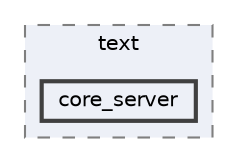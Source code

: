 digraph "/Users/macthrasher/bittensor/bittensor/_neuron/text/core_server"
{
 // LATEX_PDF_SIZE
  bgcolor="transparent";
  edge [fontname=Helvetica,fontsize=10,labelfontname=Helvetica,labelfontsize=10];
  node [fontname=Helvetica,fontsize=10,shape=box,height=0.2,width=0.4];
  compound=true
  subgraph clusterdir_0076424bbce5090d38b71286aaa871cd {
    graph [ bgcolor="#edf0f7", pencolor="grey50", label="text", fontname=Helvetica,fontsize=10 style="filled,dashed", URL="dir_0076424bbce5090d38b71286aaa871cd.html",tooltip=""]
  dir_a3e57267ad7e67d77cf5ee636078a36c [label="core_server", fillcolor="#edf0f7", color="grey25", style="filled,bold", URL="dir_a3e57267ad7e67d77cf5ee636078a36c.html",tooltip=""];
  }
}
